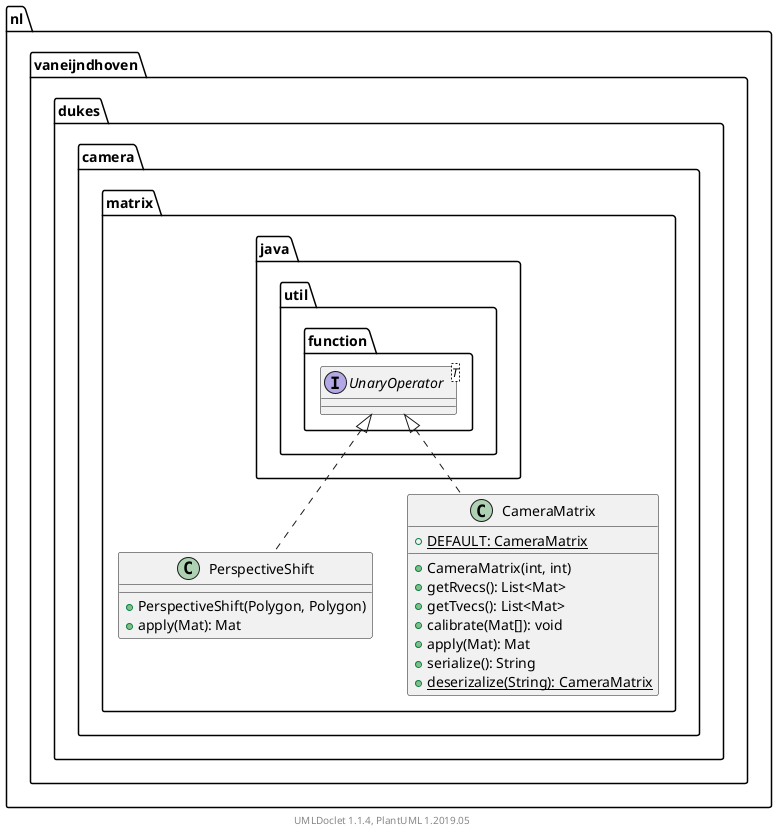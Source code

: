 @startuml

    namespace nl.vaneijndhoven.dukes.camera.matrix {

        class PerspectiveShift [[PerspectiveShift.html]] {
            +PerspectiveShift(Polygon, Polygon)
            +apply(Mat): Mat
        }

        class CameraMatrix [[CameraMatrix.html]] {
            {static} +DEFAULT: CameraMatrix
            +CameraMatrix(int, int)
            +getRvecs(): List<Mat>
            +getTvecs(): List<Mat>
            +calibrate(Mat[]): void
            +apply(Mat): Mat
            +serialize(): String
            {static} +deserizalize(String): CameraMatrix
        }

        interface java.util.function.UnaryOperator<T>
        java.util.function.UnaryOperator <|.. PerspectiveShift

        java.util.function.UnaryOperator <|.. CameraMatrix

    }


    center footer UMLDoclet 1.1.4, PlantUML 1.2019.05
@enduml
